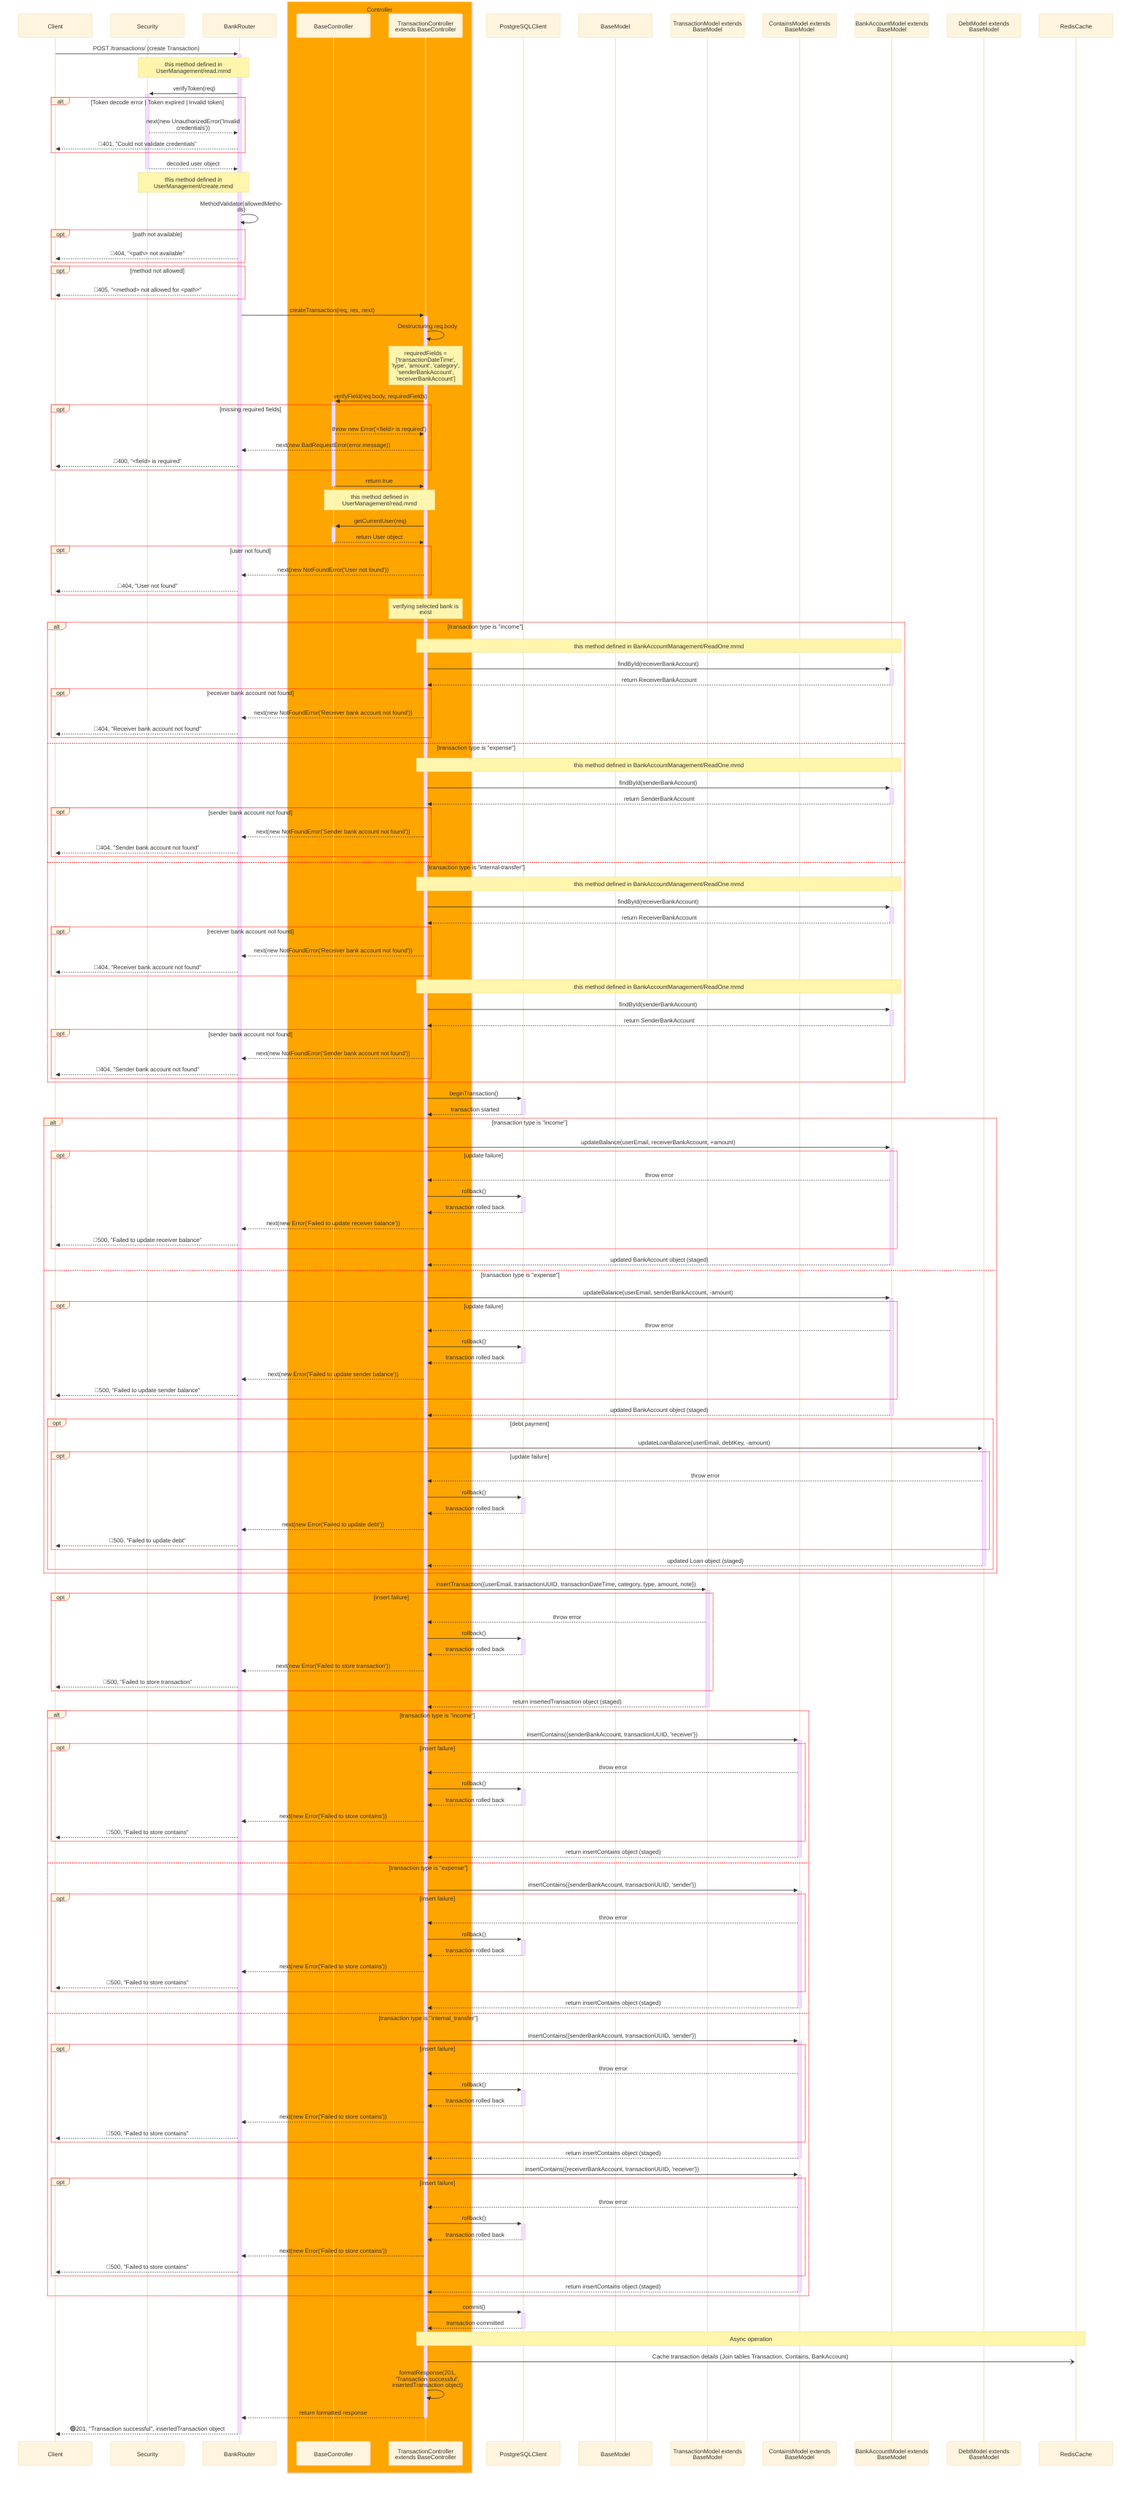 %%{
    init: {
        "theme":"base",
        "themeVariables": {
            'labelBoxBorderColor': '#ff0000'
        },
        "sequence": { 
            "wrap": true, 
            "width": 200 
        } 
    }
}%%
sequenceDiagram
    participant Client
    participant Sec as Security
    participant Router as BankRouter
    box orange Controller
        participant BaseCont as BaseController
        participant Cont as TransactionController extends BaseController
    end
    participant PGClient as PostgreSQLClient
    participant BaseModel as BaseModel 
    participant Model as TransactionModel extends BaseModel
    participant ContainsModel as ContainsModel extends BaseModel
    participant BankAccountModel as BankAccountModel extends BaseModel
    participant DebtModel as DebtModel extends BaseModel
    participant Redis as RedisCache
    
    Client->>+Router: POST /transactions/ (create Transaction)
    Note over Sec, Router: this method defined in UserManagement/read.mmd
    Router->>+Sec: verifyToken(req)
    alt Token decode error | Token expired | Invalid token
        Sec-->>Router: next(new UnauthorizedError('Invalid credentials'))
        Router-->>Client: 🔴401, "Could not validate credentials"
    end
    Sec-->>-Router: decoded user object 

    Note over Sec, Router: this method defined in UserManagement/create.mmd
    Router->>Router: MethodValidator(allowedMethods)
    opt path not available
        Router-->>Client: 🔴404, "<path> not available"
    end
    opt method not allowed
        Router-->>Client: 🔴405, "<method> not allowed for <path>"
    end

    Router->>+Cont: createTransaction(req, res, next)
    Cont->>Cont: Destructuring req.body
    Note over Cont: requiredFields = ['transactionDateTime', 'type', 'amount', 'category', 'senderBankAccount', 'receiverBankAccount']
    Cont->>+BaseCont: verifyField(req.body, requiredFields)
    opt missing required fields
        BaseCont-->>Cont: throw new Error('<field> is required')
        Cont-->>Router: next(new BadRequestError(error.message))
        Router-->>Client: 🔴400, "<field> is required"
    end
    BaseCont->>-Cont: return true

    Note over Cont, BaseCont: this method defined in UserManagement/read.mmd
    Cont->>+BaseCont: getCurrentUser(req)
    BaseCont-->>-Cont: return User object
    opt user not found
        Cont-->>Router: next(new NotFoundError('User not found'))
        Router-->>Client: 🔴404, "User not found"
    end

    Note over Cont: verifying selected bank is exist
    alt transaction type is "income"
        Note over Cont, BankAccountModel: this method defined in BankAccountManagement/ReadOne.mmd
        Cont->>+BankAccountModel: findById(receiverBankAccount)
        BankAccountModel-->>-Cont: return ReceiverBankAccount
        opt receiver bank account not found
            Cont-->>Router: next(new NotFoundError('Receiver bank account not found'))
            Router-->>Client: 🔴404, "Receiver bank account not found"
        end
    else transaction type is "expense"
        Note over Cont, BankAccountModel: this method defined in BankAccountManagement/ReadOne.mmd
        Cont->>+BankAccountModel: findById(senderBankAccount)
        BankAccountModel-->>-Cont: return SenderBankAccount
        opt sender bank account not found
            Cont-->>Router: next(new NotFoundError('Sender bank account not found'))
            Router-->>Client: 🔴404, "Sender bank account not found"
        end
    else transaction type is "internal-transfer"
        Note over Cont, BankAccountModel: this method defined in BankAccountManagement/ReadOne.mmd
        Cont->>+BankAccountModel: findById(receiverBankAccount)
        BankAccountModel-->>-Cont: return ReceiverBankAccount
        opt receiver bank account not found
            Cont-->>Router: next(new NotFoundError('Receiver bank account not found'))
            Router-->>Client: 🔴404, "Receiver bank account not found"
        end
        Note over Cont, BankAccountModel: this method defined in BankAccountManagement/ReadOne.mmd
        Cont->>+BankAccountModel: findById(senderBankAccount)
        BankAccountModel-->>-Cont: return SenderBankAccount
        opt sender bank account not found
            Cont-->>Router: next(new NotFoundError('Sender bank account not found'))
            Router-->>Client: 🔴404, "Sender bank account not found"
        end
    end

    Cont->>+PGClient: beginTransaction()
    PGClient-->>-Cont: transaction started

    alt transaction type is "income"
        Cont->>+BankAccountModel: updateBalance(userEmail, receiverBankAccount, +amount)
        opt update failure
            BankAccountModel-->>Cont: throw error
            Cont->>+PGClient: rollback()
            PGClient-->>-Cont: transaction rolled back
            Cont-->>Router: next(new Error('Failed to update receiver balance'))
            Router-->>Client: 🔴500, "Failed to update receiver balance"
        end
        BankAccountModel-->>-Cont: updated BankAccount object (staged)
    else transaction type is "expense"
        Cont->>+BankAccountModel: updateBalance(userEmail, senderBankAccount, -amount)
        opt update failure
            BankAccountModel-->>Cont: throw error
            Cont->>+PGClient: rollback()
            PGClient-->>-Cont: transaction rolled back
            Cont-->>Router: next(new Error('Failed to update sender balance'))
            Router-->>Client: 🔴500, "Failed to update sender balance"
        end
        BankAccountModel-->>-Cont: updated BankAccount object (staged)

        opt debt payment
            Cont->>+DebtModel: updateLoanBalance(userEmail, debtKey, -amount)
            opt update failure
                DebtModel-->>Cont: throw error
                Cont->>+PGClient: rollback()
                PGClient-->>-Cont: transaction rolled back
                Cont-->>Router: next(new Error('Failed to update debt'))
                Router-->>Client: 🔴500, "Failed to update debt"
            end
            DebtModel-->>-Cont: updated Loan object (staged)
        end
    end

    Cont->>+Model: insertTransaction({userEmail, transactionUUID, transactionDateTime, category, type, amount, note})
    opt insert failure
        Model-->>Cont: throw error
        Cont->>+PGClient: rollback()
        PGClient-->>-Cont: transaction rolled back
        Cont-->>Router: next(new Error('Failed to store transaction'))
        Router-->>Client: 🔴500, "Failed to store transaction"
    end
    Model-->>-Cont: return insertedTransaction object (staged)

    alt transaction type is "income"
        Cont->>+ContainsModel: insertContains({senderBankAccount, transactionUUID, 'receiver'})
        opt insert failure
            ContainsModel-->>Cont: throw error
            Cont->>+PGClient: rollback()
            PGClient-->>-Cont: transaction rolled back
            Cont-->>Router: next(new Error('Failed to store contains'))
            Router-->>Client: 🔴500, "Failed to store contains"
        end
        ContainsModel-->>-Cont: return insertContains object (staged)
    else transaction type is "expense"
        Cont->>+ContainsModel: insertContains({senderBankAccount, transactionUUID, 'sender'})
        opt insert failure
            ContainsModel-->>Cont: throw error
            Cont->>+PGClient: rollback()
            PGClient-->>-Cont: transaction rolled back
            Cont-->>Router: next(new Error('Failed to store contains'))
            Router-->>Client: 🔴500, "Failed to store contains"
        end
        ContainsModel-->>-Cont: return insertContains object (staged)
    else transaction type is "internal_transfer"
        Cont->>+ContainsModel: insertContains({senderBankAccount, transactionUUID, 'sender'})
        opt insert failure
            ContainsModel-->>Cont: throw error
            Cont->>+PGClient: rollback()
            PGClient-->>-Cont: transaction rolled back
            Cont-->>Router: next(new Error('Failed to store contains'))
            Router-->>Client: 🔴500, "Failed to store contains"
        end
        ContainsModel-->>-Cont: return insertContains object (staged)
        Cont->>+ContainsModel: insertContains({receiverBankAccount, transactionUUID, 'receiver'})
        opt insert failure
            ContainsModel-->>Cont: throw error
            Cont->>+PGClient: rollback()
            PGClient-->>-Cont: transaction rolled back
            Cont-->>Router: next(new Error('Failed to store contains'))
            Router-->>Client: 🔴500, "Failed to store contains"
        end
        ContainsModel-->>-Cont: return insertContains object (staged)
    end

    Cont->>+PGClient: commit()
    PGClient-->>-Cont: transaction committed

    Note over Cont, Redis: Async operation
    Cont-)+Redis: Cache transaction details (Join tables Transaction, Contains, BankAccount)

    Cont->>Cont: formatResponse(201, 'Transaction successful', insertedTransaction object)
    Cont-->>-Router: return formatted response
    Router-->>-Client: 🟢201, "Transaction successful", insertedTransaction object